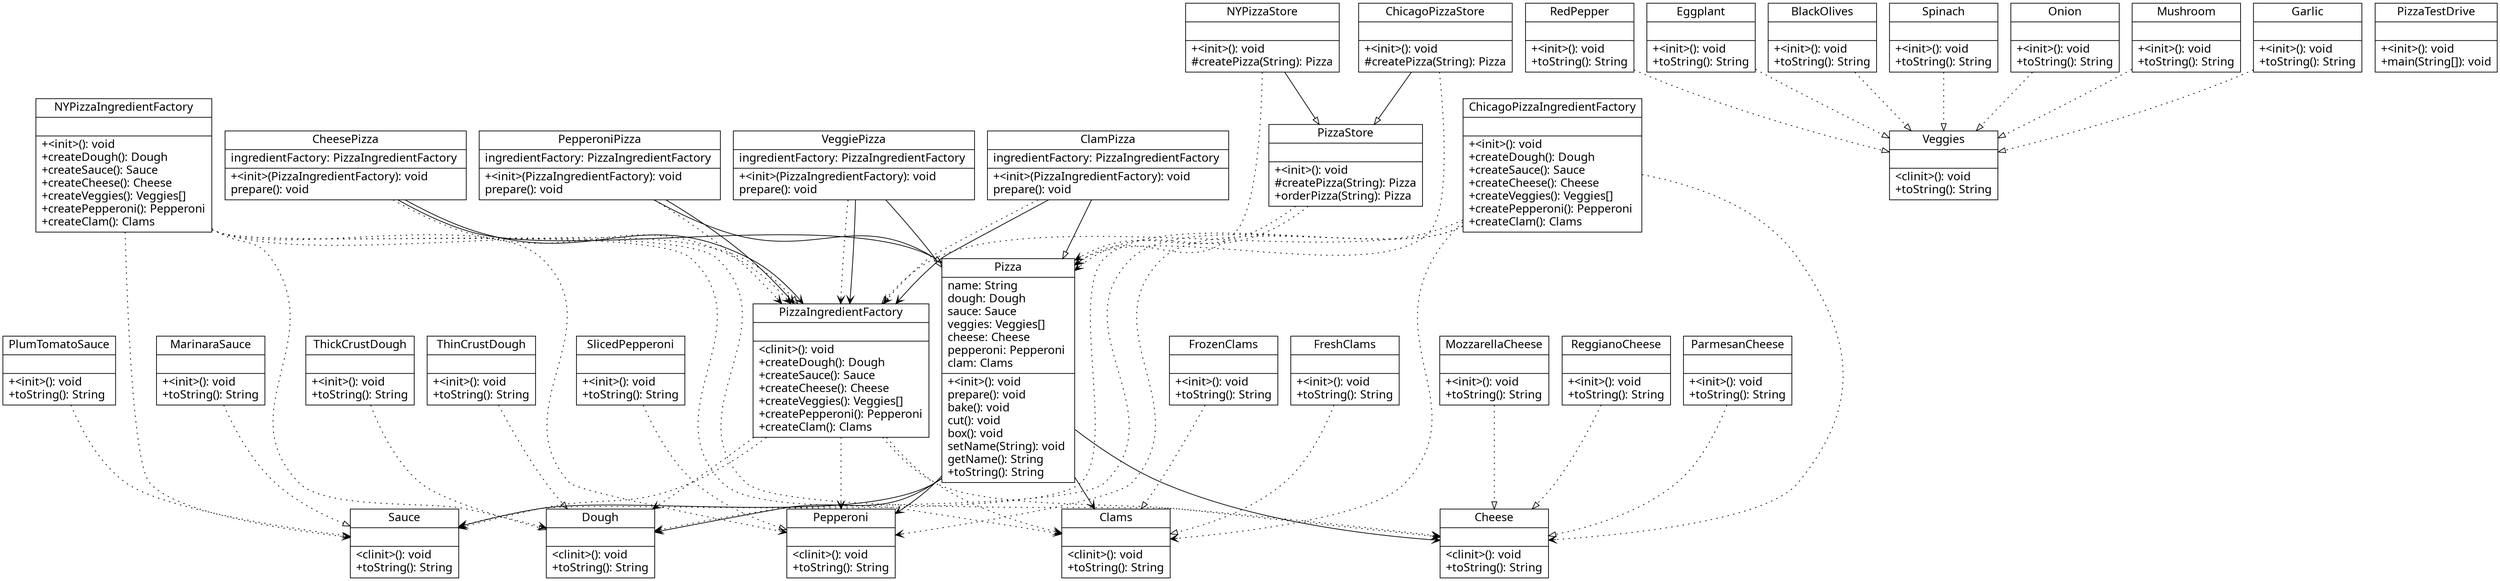 digraph G{
	fontname = "Comic Sans"
	fontsize = 16

node [
	fontname = "Comic Sans"
	fontsize = 16

        shape = "record"
]
edge [
	fontname = "Comic Sans"
	fontsize = 16
]
PizzaStore [ 
    label="{PizzaStore| | +\<init\>(): void\l#createPizza(String): Pizza\l+orderPizza(String): Pizza\l}"]

Veggies [ 
    label="{Veggies| | \<clinit\>(): void\l+toString(): String\l}"]

MarinaraSauce [ 
    label="{MarinaraSauce| | +\<init\>(): void\l+toString(): String\l}"]

Cheese [ 
    label="{Cheese| | \<clinit\>(): void\l+toString(): String\l}"]

PizzaIngredientFactory [ 
    label="{PizzaIngredientFactory| | \<clinit\>(): void\l+createDough(): Dough\l+createSauce(): Sauce\l+createCheese(): Cheese\l+createVeggies(): Veggies[]\l+createPepperoni(): Pepperoni\l+createClam(): Clams\l}"]

RedPepper [ 
    label="{RedPepper| | +\<init\>(): void\l+toString(): String\l}"]

ThickCrustDough [ 
    label="{ThickCrustDough| | +\<init\>(): void\l+toString(): String\l}"]

NYPizzaIngredientFactory [ 
    label="{NYPizzaIngredientFactory| | +\<init\>(): void\l+createDough(): Dough\l+createSauce(): Sauce\l+createCheese(): Cheese\l+createVeggies(): Veggies[]\l+createPepperoni(): Pepperoni\l+createClam(): Clams\l}"]

PepperoniPizza [ 
    label="{PepperoniPizza|ingredientFactory: PizzaIngredientFactory \l | +\<init\>(PizzaIngredientFactory): void\lprepare(): void\l}"]

SlicedPepperoni [ 
    label="{SlicedPepperoni| | +\<init\>(): void\l+toString(): String\l}"]

Eggplant [ 
    label="{Eggplant| | +\<init\>(): void\l+toString(): String\l}"]

BlackOlives [ 
    label="{BlackOlives| | +\<init\>(): void\l+toString(): String\l}"]

Sauce [ 
    label="{Sauce| | \<clinit\>(): void\l+toString(): String\l}"]

MozzarellaCheese [ 
    label="{MozzarellaCheese| | +\<init\>(): void\l+toString(): String\l}"]

NYPizzaStore [ 
    label="{NYPizzaStore| | +\<init\>(): void\l#createPizza(String): Pizza\l}"]

ReggianoCheese [ 
    label="{ReggianoCheese| | +\<init\>(): void\l+toString(): String\l}"]

Spinach [ 
    label="{Spinach| | +\<init\>(): void\l+toString(): String\l}"]

Onion [ 
    label="{Onion| | +\<init\>(): void\l+toString(): String\l}"]

Mushroom [ 
    label="{Mushroom| | +\<init\>(): void\l+toString(): String\l}"]

VeggiePizza [ 
    label="{VeggiePizza|ingredientFactory: PizzaIngredientFactory \l | +\<init\>(PizzaIngredientFactory): void\lprepare(): void\l}"]

ClamPizza [ 
    label="{ClamPizza|ingredientFactory: PizzaIngredientFactory \l | +\<init\>(PizzaIngredientFactory): void\lprepare(): void\l}"]

Pizza [ 
    label="{Pizza|name: String \ldough: Dough \lsauce: Sauce \lveggies: Veggies[] \lcheese: Cheese \lpepperoni: Pepperoni \lclam: Clams \l | +\<init\>(): void\lprepare(): void\lbake(): void\lcut(): void\lbox(): void\lsetName(String): void\lgetName(): String\l+toString(): String\l}"]

PlumTomatoSauce [ 
    label="{PlumTomatoSauce| | +\<init\>(): void\l+toString(): String\l}"]

ThinCrustDough [ 
    label="{ThinCrustDough| | +\<init\>(): void\l+toString(): String\l}"]

ChicagoPizzaIngredientFactory [ 
    label="{ChicagoPizzaIngredientFactory| | +\<init\>(): void\l+createDough(): Dough\l+createSauce(): Sauce\l+createCheese(): Cheese\l+createVeggies(): Veggies[]\l+createPepperoni(): Pepperoni\l+createClam(): Clams\l}"]

PizzaTestDrive [ 
    label="{PizzaTestDrive| | +\<init\>(): void\l+main(String[]): void\l}"]

CheesePizza [ 
    label="{CheesePizza|ingredientFactory: PizzaIngredientFactory \l | +\<init\>(PizzaIngredientFactory): void\lprepare(): void\l}"]

Dough [ 
    label="{Dough| | \<clinit\>(): void\l+toString(): String\l}"]

Garlic [ 
    label="{Garlic| | +\<init\>(): void\l+toString(): String\l}"]

ParmesanCheese [ 
    label="{ParmesanCheese| | +\<init\>(): void\l+toString(): String\l}"]

FrozenClams [ 
    label="{FrozenClams| | +\<init\>(): void\l+toString(): String\l}"]

Clams [ 
    label="{Clams| | \<clinit\>(): void\l+toString(): String\l}"]

FreshClams [ 
    label="{FreshClams| | +\<init\>(): void\l+toString(): String\l}"]

ChicagoPizzaStore [ 
    label="{ChicagoPizzaStore| | +\<init\>(): void\l#createPizza(String): Pizza\l}"]

Pepperoni [ 
    label="{Pepperoni| | \<clinit\>(): void\l+toString(): String\l}"]

PizzaStore -> Pizza[arrowhead = vee, style = dotted]
PizzaStore -> Pizza[arrowhead = vee, style = dotted]
MarinaraSauce -> Sauce[arrowhead = onormal,style = dotted]
PizzaIngredientFactory -> Dough[arrowhead = vee, style = dotted]
PizzaIngredientFactory -> Sauce[arrowhead = vee, style = dotted]
PizzaIngredientFactory -> Cheese[arrowhead = vee, style = dotted]
PizzaIngredientFactory -> Pepperoni[arrowhead = vee, style = dotted]
PizzaIngredientFactory -> Clams[arrowhead = vee, style = dotted]
RedPepper -> Veggies[arrowhead = onormal,style = dotted]
ThickCrustDough -> Dough[arrowhead = onormal,style = dotted]
NYPizzaIngredientFactory -> PizzaIngredientFactory[arrowhead = onormal,style = dotted]
NYPizzaIngredientFactory -> Dough[arrowhead = vee, style = dotted]
NYPizzaIngredientFactory -> Sauce[arrowhead = vee, style = dotted]
NYPizzaIngredientFactory -> Cheese[arrowhead = vee, style = dotted]
NYPizzaIngredientFactory -> Pepperoni[arrowhead = vee, style = dotted]
NYPizzaIngredientFactory -> Clams[arrowhead = vee, style = dotted]
PepperoniPizza -> Pizza [arrowhead = onormal]
PepperoniPizza -> PizzaIngredientFactory[arrowhead = vee, style = dotted]
PepperoniPizza -> PizzaIngredientFactory[arrowhead = vee]
SlicedPepperoni -> Pepperoni[arrowhead = onormal,style = dotted]
Eggplant -> Veggies[arrowhead = onormal,style = dotted]
BlackOlives -> Veggies[arrowhead = onormal,style = dotted]
MozzarellaCheese -> Cheese[arrowhead = onormal,style = dotted]
NYPizzaStore -> PizzaStore [arrowhead = onormal]
NYPizzaStore -> Pizza[arrowhead = vee, style = dotted]
ReggianoCheese -> Cheese[arrowhead = onormal,style = dotted]
Spinach -> Veggies[arrowhead = onormal,style = dotted]
Onion -> Veggies[arrowhead = onormal,style = dotted]
Mushroom -> Veggies[arrowhead = onormal,style = dotted]
VeggiePizza -> Pizza [arrowhead = onormal]
VeggiePizza -> PizzaIngredientFactory[arrowhead = vee, style = dotted]
VeggiePizza -> PizzaIngredientFactory[arrowhead = vee]
ClamPizza -> Pizza [arrowhead = onormal]
ClamPizza -> PizzaIngredientFactory[arrowhead = vee, style = dotted]
ClamPizza -> PizzaIngredientFactory[arrowhead = vee]
Pizza -> Dough[arrowhead = vee]
Pizza -> Sauce[arrowhead = vee]
Pizza -> Cheese[arrowhead = vee]
Pizza -> Pepperoni[arrowhead = vee]
Pizza -> Clams[arrowhead = vee]
PlumTomatoSauce -> Sauce[arrowhead = onormal,style = dotted]
ThinCrustDough -> Dough[arrowhead = onormal,style = dotted]
ChicagoPizzaIngredientFactory -> PizzaIngredientFactory[arrowhead = onormal,style = dotted]
ChicagoPizzaIngredientFactory -> Dough[arrowhead = vee, style = dotted]
ChicagoPizzaIngredientFactory -> Sauce[arrowhead = vee, style = dotted]
ChicagoPizzaIngredientFactory -> Cheese[arrowhead = vee, style = dotted]
ChicagoPizzaIngredientFactory -> Pepperoni[arrowhead = vee, style = dotted]
ChicagoPizzaIngredientFactory -> Clams[arrowhead = vee, style = dotted]
CheesePizza -> Pizza [arrowhead = onormal]
CheesePizza -> PizzaIngredientFactory[arrowhead = vee, style = dotted]
CheesePizza -> PizzaIngredientFactory[arrowhead = vee]
Garlic -> Veggies[arrowhead = onormal,style = dotted]
ParmesanCheese -> Cheese[arrowhead = onormal,style = dotted]
FrozenClams -> Clams[arrowhead = onormal,style = dotted]
FreshClams -> Clams[arrowhead = onormal,style = dotted]
ChicagoPizzaStore -> PizzaStore [arrowhead = onormal]
ChicagoPizzaStore -> Pizza[arrowhead = vee, style = dotted]
}